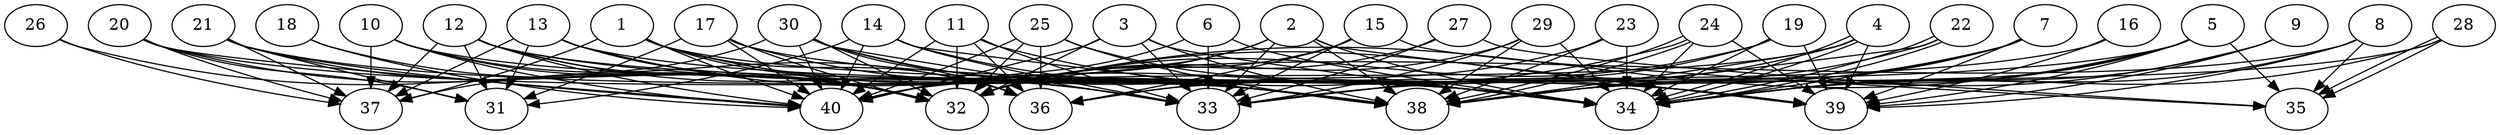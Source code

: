 // DAG (tier=3-complex, mode=data, n=40, ccr=0.539, fat=0.836, density=0.775, regular=0.203, jump=0.275, mindata=4194304, maxdata=33554432)
// DAG automatically generated by daggen at Sun Aug 24 16:33:35 2025
// /home/ermia/Project/Environments/daggen/bin/daggen --dot --ccr 0.539 --fat 0.836 --regular 0.203 --density 0.775 --jump 0.275 --mindata 4194304 --maxdata 33554432 -n 40 
digraph G {
  1 [size="15244698787873576", alpha="0.16", expect_size="7622349393936788"]
  1 -> 32 [size ="1039901810229248"]
  1 -> 33 [size ="1039901810229248"]
  1 -> 34 [size ="1039901810229248"]
  1 -> 36 [size ="1039901810229248"]
  1 -> 37 [size ="1039901810229248"]
  1 -> 38 [size ="1039901810229248"]
  1 -> 40 [size ="1039901810229248"]
  2 [size="98760785200525869056", alpha="0.13", expect_size="49380392600262934528"]
  2 -> 32 [size ="170927920775168"]
  2 -> 33 [size ="170927920775168"]
  2 -> 34 [size ="170927920775168"]
  2 -> 38 [size ="170927920775168"]
  2 -> 39 [size ="170927920775168"]
  2 -> 40 [size ="170927920775168"]
  3 [size="100682480423953536", alpha="0.08", expect_size="50341240211976768"]
  3 -> 32 [size ="6175235392929792"]
  3 -> 33 [size ="6175235392929792"]
  3 -> 34 [size ="6175235392929792"]
  3 -> 38 [size ="6175235392929792"]
  3 -> 40 [size ="6175235392929792"]
  4 [size="10054166945799370752", alpha="0.16", expect_size="5027083472899685376"]
  4 -> 33 [size ="8736042676912128"]
  4 -> 34 [size ="8736042676912128"]
  4 -> 34 [size ="8736042676912128"]
  4 -> 38 [size ="8736042676912128"]
  4 -> 39 [size ="8736042676912128"]
  4 -> 40 [size ="8736042676912128"]
  5 [size="69955485004772472", alpha="0.07", expect_size="34977742502386236"]
  5 -> 32 [size ="3388407107551232"]
  5 -> 33 [size ="3388407107551232"]
  5 -> 34 [size ="3388407107551232"]
  5 -> 35 [size ="3388407107551232"]
  5 -> 38 [size ="3388407107551232"]
  5 -> 39 [size ="3388407107551232"]
  6 [size="1869084482629004544", alpha="0.12", expect_size="934542241314502272"]
  6 -> 33 [size ="2715493609766912"]
  6 -> 34 [size ="2715493609766912"]
  6 -> 40 [size ="2715493609766912"]
  7 [size="756412634640071808", alpha="0.05", expect_size="378206317320035904"]
  7 -> 32 [size ="1140673864531968"]
  7 -> 34 [size ="1140673864531968"]
  7 -> 38 [size ="1140673864531968"]
  7 -> 39 [size ="1140673864531968"]
  8 [size="7135774910964563968", alpha="0.18", expect_size="3567887455482281984"]
  8 -> 32 [size ="4622363559723008"]
  8 -> 34 [size ="4622363559723008"]
  8 -> 35 [size ="4622363559723008"]
  8 -> 39 [size ="4622363559723008"]
  9 [size="3409727419416018432", alpha="0.11", expect_size="1704863709708009216"]
  9 -> 34 [size ="3198935128604672"]
  9 -> 38 [size ="3198935128604672"]
  9 -> 39 [size ="3198935128604672"]
  10 [size="16160810571153801216000", alpha="0.10", expect_size="8080405285576900608000"]
  10 -> 32 [size ="5113662721228800"]
  10 -> 36 [size ="5113662721228800"]
  10 -> 37 [size ="5113662721228800"]
  10 -> 38 [size ="5113662721228800"]
  10 -> 40 [size ="5113662721228800"]
  11 [size="30996631307288016", alpha="0.07", expect_size="15498315653644008"]
  11 -> 32 [size ="1803088683859968"]
  11 -> 33 [size ="1803088683859968"]
  11 -> 36 [size ="1803088683859968"]
  11 -> 39 [size ="1803088683859968"]
  11 -> 40 [size ="1803088683859968"]
  12 [size="91192618933264896", alpha="0.20", expect_size="45596309466632448"]
  12 -> 31 [size ="2284075360452608"]
  12 -> 32 [size ="2284075360452608"]
  12 -> 33 [size ="2284075360452608"]
  12 -> 37 [size ="2284075360452608"]
  12 -> 38 [size ="2284075360452608"]
  12 -> 39 [size ="2284075360452608"]
  12 -> 40 [size ="2284075360452608"]
  13 [size="15296553556263428096", alpha="0.06", expect_size="7648276778131714048"]
  13 -> 31 [size ="6077303696130048"]
  13 -> 32 [size ="6077303696130048"]
  13 -> 33 [size ="6077303696130048"]
  13 -> 34 [size ="6077303696130048"]
  13 -> 37 [size ="6077303696130048"]
  13 -> 38 [size ="6077303696130048"]
  14 [size="5705800441231169536", alpha="0.03", expect_size="2852900220615584768"]
  14 -> 31 [size ="7188760869470208"]
  14 -> 33 [size ="7188760869470208"]
  14 -> 34 [size ="7188760869470208"]
  14 -> 38 [size ="7188760869470208"]
  14 -> 40 [size ="7188760869470208"]
  15 [size="1551356358157139968000", alpha="0.19", expect_size="775678179078569984000"]
  15 -> 32 [size ="1072089477939200"]
  15 -> 33 [size ="1072089477939200"]
  15 -> 35 [size ="1072089477939200"]
  15 -> 36 [size ="1072089477939200"]
  16 [size="12188581392720570368", alpha="0.09", expect_size="6094290696360285184"]
  16 -> 36 [size ="7646693201805312"]
  16 -> 39 [size ="7646693201805312"]
  17 [size="9330988151906545664", alpha="0.08", expect_size="4665494075953272832"]
  17 -> 31 [size ="4653923516284928"]
  17 -> 32 [size ="4653923516284928"]
  17 -> 38 [size ="4653923516284928"]
  17 -> 39 [size ="4653923516284928"]
  17 -> 40 [size ="4653923516284928"]
  18 [size="122192370230677872", alpha="0.04", expect_size="61096185115338936"]
  18 -> 32 [size ="6225865885089792"]
  18 -> 40 [size ="6225865885089792"]
  19 [size="100042462585664848", alpha="0.16", expect_size="50021231292832424"]
  19 -> 32 [size ="1826036517961728"]
  19 -> 33 [size ="1826036517961728"]
  19 -> 34 [size ="1826036517961728"]
  19 -> 39 [size ="1826036517961728"]
  20 [size="4628746509004826624", alpha="0.04", expect_size="2314373254502413312"]
  20 -> 31 [size ="2074034472747008"]
  20 -> 32 [size ="2074034472747008"]
  20 -> 34 [size ="2074034472747008"]
  20 -> 37 [size ="2074034472747008"]
  20 -> 40 [size ="2074034472747008"]
  21 [size="35515176335609192", alpha="0.07", expect_size="17757588167804596"]
  21 -> 31 [size ="2471884172034048"]
  21 -> 32 [size ="2471884172034048"]
  21 -> 34 [size ="2471884172034048"]
  21 -> 37 [size ="2471884172034048"]
  21 -> 40 [size ="2471884172034048"]
  22 [size="1608021409487812296704", alpha="0.10", expect_size="804010704743906148352"]
  22 -> 33 [size ="1098039267688448"]
  22 -> 34 [size ="1098039267688448"]
  22 -> 34 [size ="1098039267688448"]
  22 -> 38 [size ="1098039267688448"]
  23 [size="375556873503358080", alpha="0.15", expect_size="187778436751679040"]
  23 -> 34 [size ="6661497631539200"]
  23 -> 36 [size ="6661497631539200"]
  23 -> 38 [size ="6661497631539200"]
  24 [size="1477375176419433472", alpha="0.19", expect_size="738687588209716736"]
  24 -> 34 [size ="1309881273417728"]
  24 -> 38 [size ="1309881273417728"]
  24 -> 38 [size ="1309881273417728"]
  24 -> 39 [size ="1309881273417728"]
  24 -> 40 [size ="1309881273417728"]
  25 [size="6750378917369513984", alpha="0.14", expect_size="3375189458684756992"]
  25 -> 32 [size ="7085504596017152"]
  25 -> 34 [size ="7085504596017152"]
  25 -> 36 [size ="7085504596017152"]
  25 -> 38 [size ="7085504596017152"]
  25 -> 40 [size ="7085504596017152"]
  26 [size="4215902540746534682624", alpha="0.16", expect_size="2107951270373267341312"]
  26 -> 32 [size ="2087775012651008"]
  26 -> 37 [size ="2087775012651008"]
  27 [size="14268770900460330", alpha="0.11", expect_size="7134385450230165"]
  27 -> 32 [size ="486440488140800"]
  27 -> 33 [size ="486440488140800"]
  27 -> 35 [size ="486440488140800"]
  28 [size="9158443701098458", alpha="0.11", expect_size="4579221850549229"]
  28 -> 34 [size ="313574522093568"]
  28 -> 35 [size ="313574522093568"]
  28 -> 35 [size ="313574522093568"]
  28 -> 38 [size ="313574522093568"]
  29 [size="55278746101564848", alpha="0.15", expect_size="27639373050782424"]
  29 -> 32 [size ="2782918992723968"]
  29 -> 33 [size ="2782918992723968"]
  29 -> 34 [size ="2782918992723968"]
  29 -> 38 [size ="2782918992723968"]
  30 [size="8823956442152173568000", alpha="0.08", expect_size="4411978221076086784000"]
  30 -> 32 [size ="3416112968499200"]
  30 -> 33 [size ="3416112968499200"]
  30 -> 34 [size ="3416112968499200"]
  30 -> 36 [size ="3416112968499200"]
  30 -> 37 [size ="3416112968499200"]
  30 -> 38 [size ="3416112968499200"]
  30 -> 40 [size ="3416112968499200"]
  31 [size="1022087046097872617472", alpha="0.10", expect_size="511043523048936308736"]
  32 [size="237631762126754880", alpha="0.17", expect_size="118815881063377440"]
  33 [size="8774549499394621440", alpha="0.19", expect_size="4387274749697310720"]
  34 [size="639332742130461952", alpha="0.05", expect_size="319666371065230976"]
  35 [size="18543030171175860830208", alpha="0.17", expect_size="9271515085587930415104"]
  36 [size="176040250403094176", alpha="0.04", expect_size="88020125201547088"]
  37 [size="15891339142851295444992", alpha="0.05", expect_size="7945669571425647722496"]
  38 [size="63063135395184288", alpha="0.15", expect_size="31531567697592144"]
  39 [size="27604767187522138669056", alpha="0.17", expect_size="13802383593761069334528"]
  40 [size="822012341006639300608", alpha="0.15", expect_size="411006170503319650304"]
}